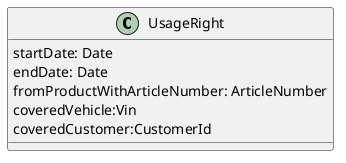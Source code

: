 @startuml

class UsageRight {
  startDate: Date
  endDate: Date
  fromProductWithArticleNumber: ArticleNumber
  coveredVehicle:Vin
  coveredCustomer:CustomerId

}

@enduml

@startuml

actor ExternalPaymentService

ExternalPaymentService -> FinaliseOrderRESTController : approvePaymentOfOrder(orderId)
activate FinaliseOrderRESTController

FinaliseOrderRESTController -> FinaliseOrderService : approvePaymentOfOrderAndAssignUsageRights(orderId)
activate FinaliseOrderService

FinaliseOrderService -> OrderStore : markAsPayed(orderId)
activate OrderStore
OrderStore --> FinaliseOrderService : true
deactivate OrderStore
FinaliseOrderService --> FinaliseOrderRESTController : success
FinaliseOrderRESTController --> ExternalPaymentService : success
    deactivate FinaliseOrderRESTController

FinaliseOrderService -> OrderStore : getOrder(orderId)
activate OrderStore
OrderStore --> FinaliseOrderService : order
deactivate OrderStore

alt order.canceled
    FinaliseOrderService --> FinaliseOrderRESTController : return
else
    FinaliseOrderService -> VehicleStore : getActiveServices(order.vehicle.id, order.customer.id)
    activate VehicleStore
    VehicleStore --> FinaliseOrderService : serviceList
    deactivate VehicleStore

    loop foreach productConfig in order.productConfigs

        FinaliseOrderService -> FinaliseOrderService : determineStartDate(pc.product.services, serviceList)
        activate FinaliseOrderService
        FinaliseOrderService --> FinaliseOrderService : startDate
        deactivate FinaliseOrderService

        FinaliseOrderService -> FinaliseOrderService : createUsageRights(startDate,pc.duration,pc.product.services)
        activate FinaliseOrderService
        FinaliseOrderService --> FinaliseOrderService : usageRights
        deactivate FinaliseOrderService

    end
        FinaliseOrderService -> OrderStore : persistUsageRights(usageRights)
        activate OrderStore
        OrderStore --> FinaliseOrderService : success
        deactivate OrderStore
end

deactivate FinaliseOrderService

@enduml
